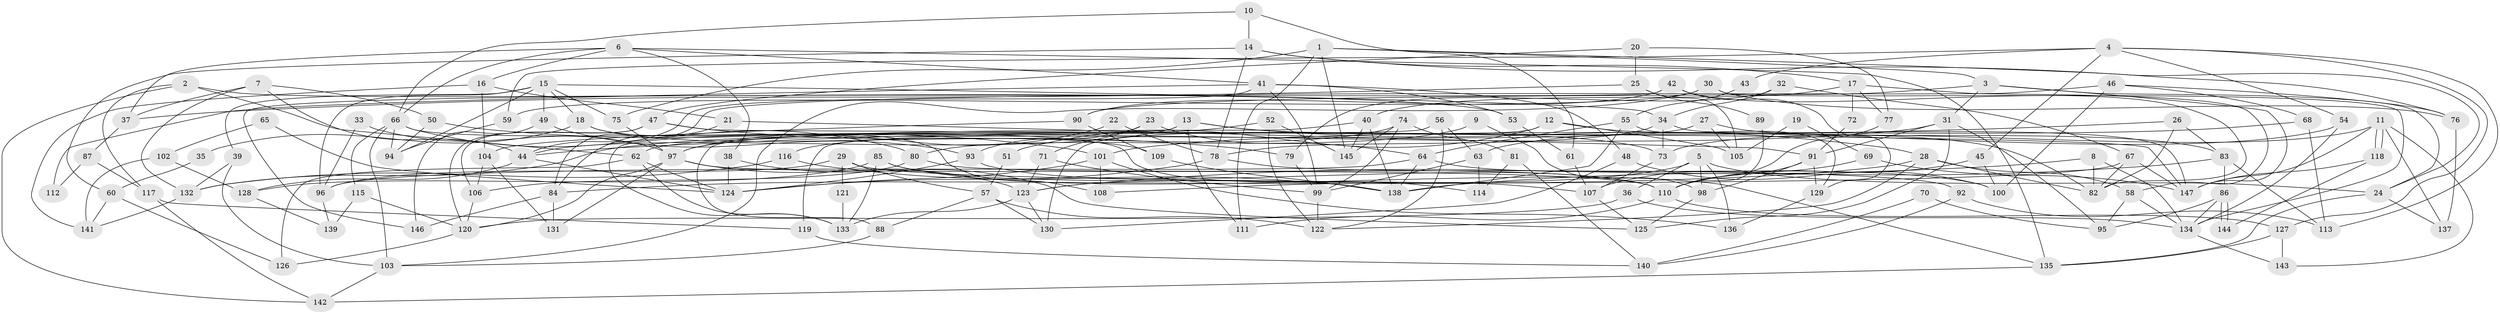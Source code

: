 // Generated by graph-tools (version 1.1) at 2025/35/03/09/25 02:35:53]
// undirected, 147 vertices, 294 edges
graph export_dot {
graph [start="1"]
  node [color=gray90,style=filled];
  1;
  2;
  3;
  4;
  5;
  6;
  7;
  8;
  9;
  10;
  11;
  12;
  13;
  14;
  15;
  16;
  17;
  18;
  19;
  20;
  21;
  22;
  23;
  24;
  25;
  26;
  27;
  28;
  29;
  30;
  31;
  32;
  33;
  34;
  35;
  36;
  37;
  38;
  39;
  40;
  41;
  42;
  43;
  44;
  45;
  46;
  47;
  48;
  49;
  50;
  51;
  52;
  53;
  54;
  55;
  56;
  57;
  58;
  59;
  60;
  61;
  62;
  63;
  64;
  65;
  66;
  67;
  68;
  69;
  70;
  71;
  72;
  73;
  74;
  75;
  76;
  77;
  78;
  79;
  80;
  81;
  82;
  83;
  84;
  85;
  86;
  87;
  88;
  89;
  90;
  91;
  92;
  93;
  94;
  95;
  96;
  97;
  98;
  99;
  100;
  101;
  102;
  103;
  104;
  105;
  106;
  107;
  108;
  109;
  110;
  111;
  112;
  113;
  114;
  115;
  116;
  117;
  118;
  119;
  120;
  121;
  122;
  123;
  124;
  125;
  126;
  127;
  128;
  129;
  130;
  131;
  132;
  133;
  134;
  135;
  136;
  137;
  138;
  139;
  140;
  141;
  142;
  143;
  144;
  145;
  146;
  147;
  1 -- 111;
  1 -- 75;
  1 -- 3;
  1 -- 76;
  1 -- 145;
  2 -- 62;
  2 -- 142;
  2 -- 53;
  2 -- 117;
  3 -- 24;
  3 -- 31;
  3 -- 90;
  3 -- 147;
  4 -- 127;
  4 -- 45;
  4 -- 43;
  4 -- 54;
  4 -- 59;
  4 -- 113;
  5 -- 123;
  5 -- 24;
  5 -- 36;
  5 -- 98;
  5 -- 136;
  6 -- 37;
  6 -- 41;
  6 -- 16;
  6 -- 38;
  6 -- 66;
  6 -- 135;
  7 -- 132;
  7 -- 44;
  7 -- 37;
  7 -- 50;
  8 -- 123;
  8 -- 82;
  8 -- 134;
  9 -- 80;
  9 -- 98;
  10 -- 14;
  10 -- 66;
  10 -- 61;
  11 -- 118;
  11 -- 118;
  11 -- 147;
  11 -- 73;
  11 -- 137;
  11 -- 143;
  12 -- 130;
  12 -- 82;
  12 -- 51;
  12 -- 105;
  13 -- 73;
  13 -- 28;
  13 -- 44;
  13 -- 111;
  13 -- 133;
  14 -- 24;
  14 -- 78;
  14 -- 17;
  14 -- 60;
  15 -- 94;
  15 -- 34;
  15 -- 18;
  15 -- 39;
  15 -- 49;
  15 -- 75;
  15 -- 96;
  16 -- 21;
  16 -- 104;
  16 -- 141;
  17 -- 40;
  17 -- 58;
  17 -- 72;
  17 -- 77;
  18 -- 109;
  18 -- 35;
  18 -- 108;
  19 -- 69;
  19 -- 105;
  20 -- 47;
  20 -- 77;
  20 -- 25;
  21 -- 91;
  21 -- 84;
  22 -- 78;
  22 -- 97;
  23 -- 64;
  23 -- 93;
  23 -- 71;
  24 -- 135;
  24 -- 137;
  25 -- 105;
  25 -- 37;
  25 -- 89;
  26 -- 83;
  26 -- 44;
  26 -- 82;
  27 -- 83;
  27 -- 62;
  27 -- 105;
  28 -- 58;
  28 -- 82;
  28 -- 84;
  28 -- 122;
  29 -- 57;
  29 -- 107;
  29 -- 96;
  29 -- 121;
  30 -- 103;
  30 -- 134;
  30 -- 59;
  30 -- 76;
  31 -- 95;
  31 -- 91;
  31 -- 125;
  31 -- 132;
  32 -- 67;
  32 -- 79;
  32 -- 34;
  33 -- 97;
  33 -- 96;
  34 -- 78;
  34 -- 73;
  34 -- 147;
  35 -- 60;
  36 -- 120;
  36 -- 134;
  37 -- 87;
  38 -- 125;
  38 -- 124;
  39 -- 132;
  39 -- 103;
  40 -- 145;
  40 -- 138;
  40 -- 88;
  41 -- 53;
  41 -- 44;
  41 -- 48;
  41 -- 99;
  41 -- 112;
  42 -- 82;
  42 -- 146;
  42 -- 90;
  42 -- 129;
  43 -- 55;
  44 -- 124;
  44 -- 128;
  45 -- 100;
  45 -- 110;
  46 -- 84;
  46 -- 76;
  46 -- 68;
  46 -- 100;
  47 -- 147;
  47 -- 120;
  47 -- 79;
  47 -- 106;
  48 -- 130;
  48 -- 100;
  49 -- 93;
  49 -- 146;
  50 -- 101;
  50 -- 94;
  51 -- 57;
  52 -- 97;
  52 -- 122;
  52 -- 145;
  53 -- 61;
  54 -- 134;
  54 -- 63;
  55 -- 129;
  55 -- 64;
  55 -- 138;
  56 -- 119;
  56 -- 63;
  56 -- 122;
  57 -- 122;
  57 -- 88;
  57 -- 130;
  58 -- 134;
  58 -- 95;
  59 -- 94;
  60 -- 141;
  60 -- 126;
  61 -- 107;
  62 -- 124;
  62 -- 126;
  62 -- 133;
  63 -- 99;
  63 -- 114;
  64 -- 96;
  64 -- 100;
  64 -- 138;
  65 -- 102;
  65 -- 124;
  66 -- 94;
  66 -- 80;
  66 -- 103;
  66 -- 114;
  66 -- 115;
  67 -- 147;
  67 -- 108;
  67 -- 82;
  68 -- 113;
  68 -- 101;
  69 -- 107;
  69 -- 147;
  70 -- 140;
  70 -- 95;
  71 -- 99;
  71 -- 123;
  72 -- 91;
  73 -- 107;
  74 -- 99;
  74 -- 145;
  74 -- 81;
  74 -- 116;
  75 -- 97;
  76 -- 137;
  77 -- 110;
  78 -- 124;
  78 -- 110;
  79 -- 99;
  80 -- 106;
  80 -- 92;
  81 -- 114;
  81 -- 140;
  83 -- 86;
  83 -- 138;
  83 -- 113;
  84 -- 131;
  84 -- 146;
  85 -- 138;
  85 -- 133;
  85 -- 128;
  85 -- 135;
  86 -- 134;
  86 -- 144;
  86 -- 144;
  86 -- 95;
  87 -- 117;
  87 -- 112;
  88 -- 103;
  89 -- 110;
  90 -- 104;
  90 -- 109;
  91 -- 110;
  91 -- 98;
  91 -- 129;
  92 -- 113;
  92 -- 140;
  93 -- 110;
  93 -- 124;
  96 -- 139;
  97 -- 123;
  97 -- 120;
  97 -- 110;
  97 -- 131;
  98 -- 125;
  99 -- 122;
  101 -- 136;
  101 -- 108;
  101 -- 124;
  102 -- 141;
  102 -- 128;
  103 -- 142;
  104 -- 106;
  104 -- 131;
  106 -- 120;
  107 -- 125;
  109 -- 138;
  110 -- 127;
  110 -- 111;
  115 -- 139;
  115 -- 120;
  116 -- 138;
  116 -- 132;
  117 -- 142;
  117 -- 119;
  118 -- 147;
  118 -- 144;
  119 -- 140;
  120 -- 126;
  121 -- 133;
  123 -- 133;
  123 -- 130;
  127 -- 135;
  127 -- 143;
  128 -- 139;
  129 -- 136;
  132 -- 141;
  134 -- 143;
  135 -- 142;
}
